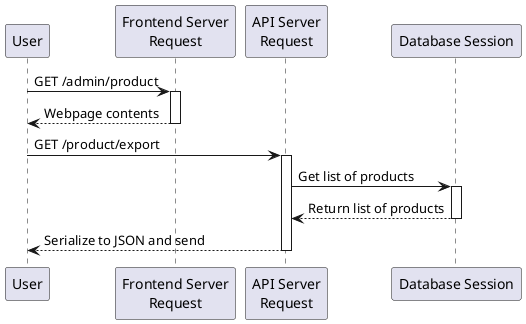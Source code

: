 @startuml sequence1

participant "User" as user
participant "Frontend Server\nRequest" as fe
participant "API Server\nRequest" as api
participant "Database Session" as db

user -> fe : GET /admin/product
activate fe
user <-- fe : Webpage contents
deactivate fe
user -> api : GET /product/export
activate api
api -> db : Get list of products
activate db
api <-- db : Return list of products
deactivate db
user <-- api : Serialize to JSON and send
deactivate api

@enduml